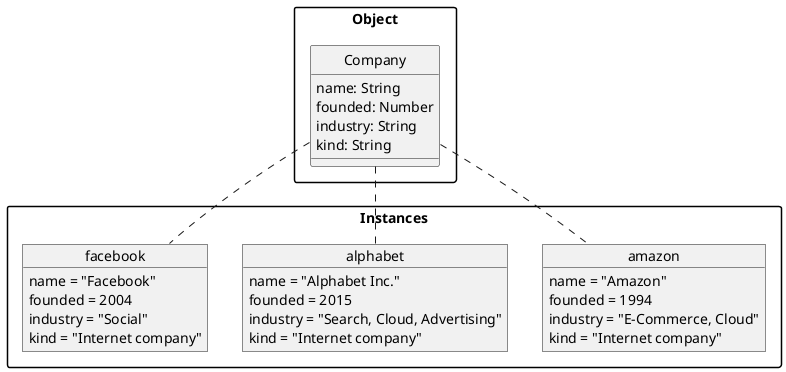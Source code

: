 @startuml
skinparam classAttributeIconSize 0
skinparam monochrome true
skinparam packageStyle rectangle
hide circle

package "Object" {
  class Company {
    name: String
    founded: Number
    industry: String
    kind: String
  }
}

package "Instances" {
  object amazon
  amazon : name = "Amazon"
  amazon : founded = 1994
  amazon : industry = "E-Commerce, Cloud"
  amazon : kind = "Internet company"

  object alphabet
  alphabet : name = "Alphabet Inc."
  alphabet : founded = 2015
  alphabet : industry = "Search, Cloud, Advertising"
  alphabet : kind = "Internet company"

  object facebook
  facebook : name = "Facebook"
  facebook : founded = 2004
  facebook : industry = "Social"
  facebook : kind = "Internet company"
}

Company .. amazon
Company .. alphabet
Company .. facebook

@enduml
